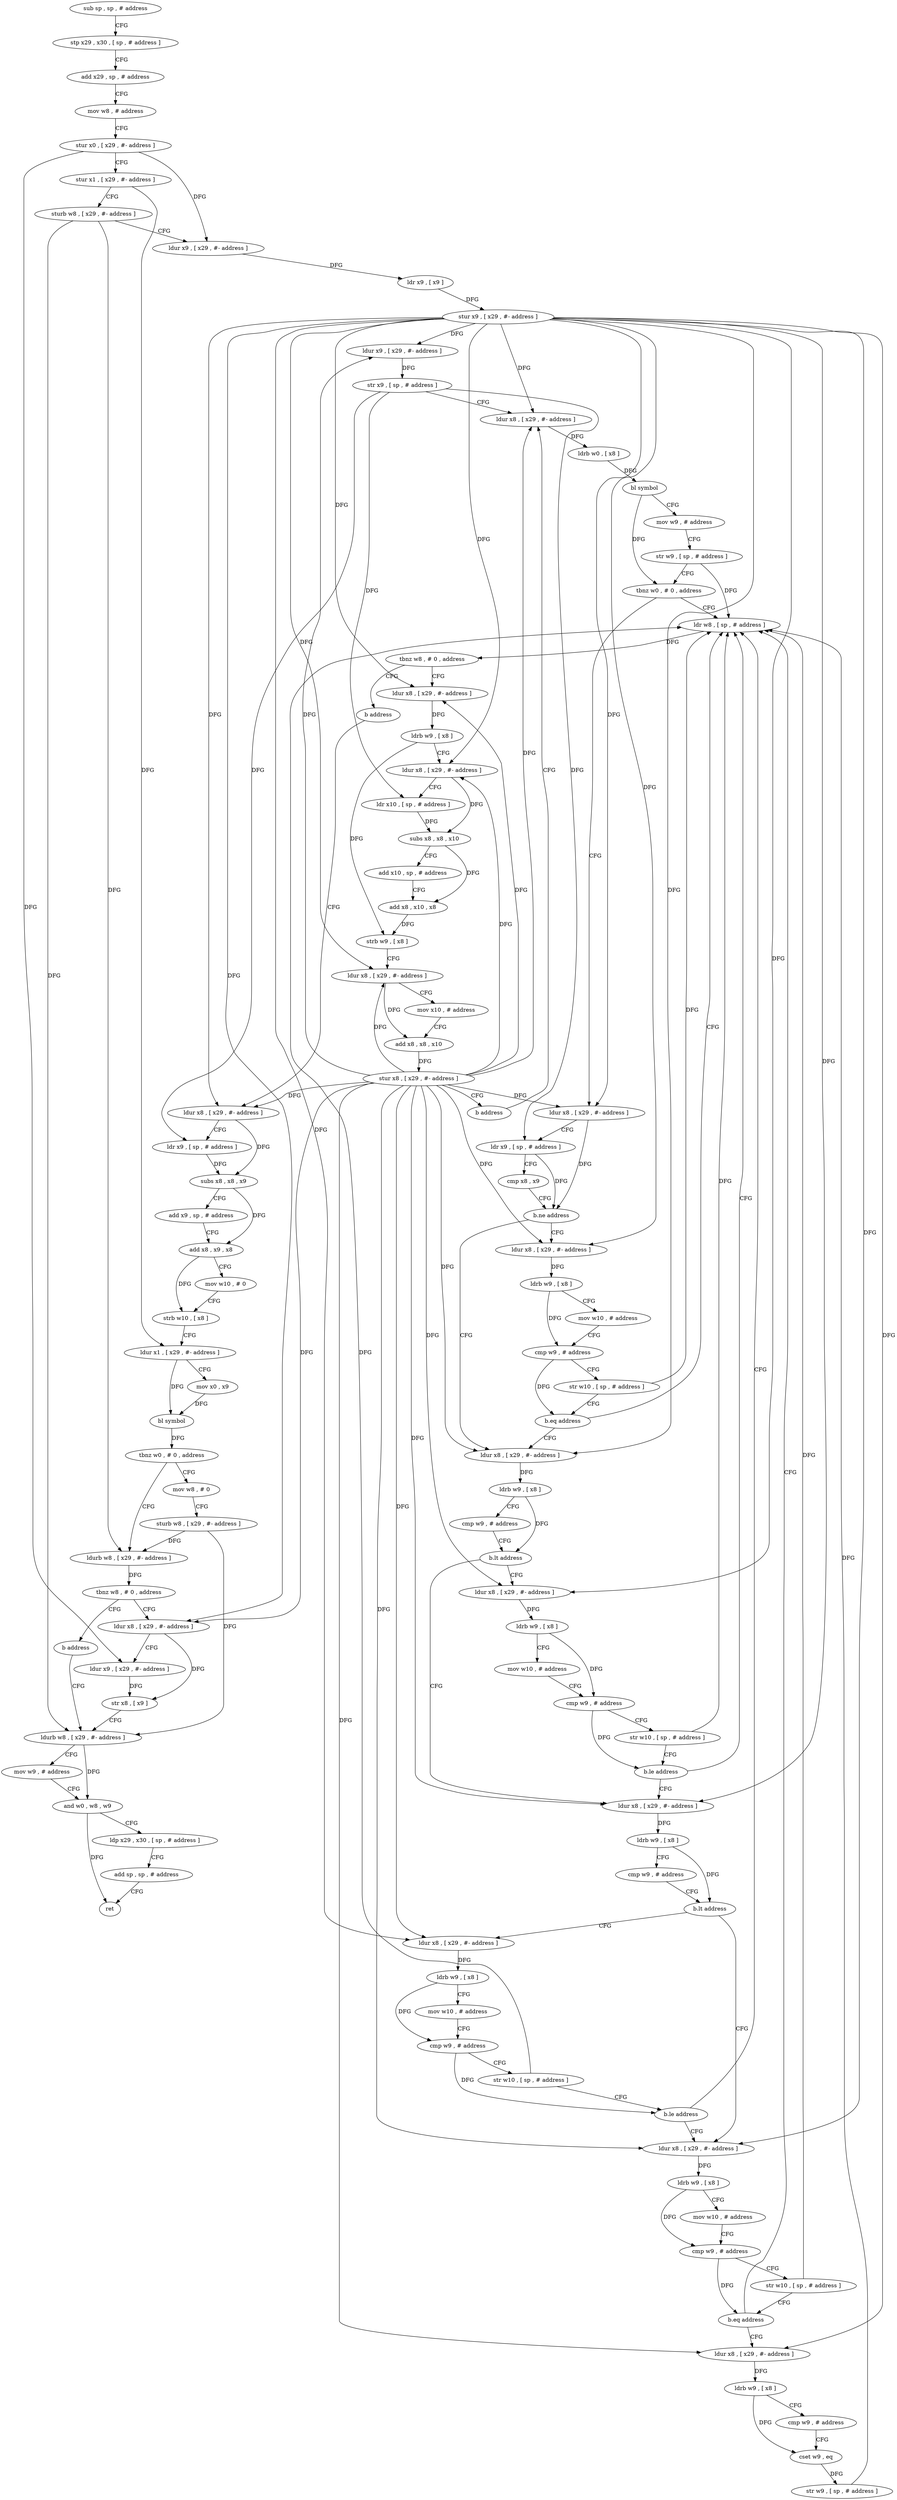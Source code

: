 digraph "func" {
"76660" [label = "sub sp , sp , # address" ]
"76664" [label = "stp x29 , x30 , [ sp , # address ]" ]
"76668" [label = "add x29 , sp , # address" ]
"76672" [label = "mov w8 , # address" ]
"76676" [label = "stur x0 , [ x29 , #- address ]" ]
"76680" [label = "stur x1 , [ x29 , #- address ]" ]
"76684" [label = "sturb w8 , [ x29 , #- address ]" ]
"76688" [label = "ldur x9 , [ x29 , #- address ]" ]
"76692" [label = "ldr x9 , [ x9 ]" ]
"76696" [label = "stur x9 , [ x29 , #- address ]" ]
"76700" [label = "ldur x9 , [ x29 , #- address ]" ]
"76704" [label = "str x9 , [ sp , # address ]" ]
"76708" [label = "ldur x8 , [ x29 , #- address ]" ]
"76896" [label = "ldr w8 , [ sp , # address ]" ]
"76900" [label = "tbnz w8 , # 0 , address" ]
"76908" [label = "ldur x8 , [ x29 , #- address ]" ]
"76904" [label = "b address" ]
"76732" [label = "ldur x8 , [ x29 , #- address ]" ]
"76736" [label = "ldr x9 , [ sp , # address ]" ]
"76740" [label = "cmp x8 , x9" ]
"76744" [label = "b.ne address" ]
"76772" [label = "ldur x8 , [ x29 , #- address ]" ]
"76748" [label = "ldur x8 , [ x29 , #- address ]" ]
"76912" [label = "ldrb w9 , [ x8 ]" ]
"76916" [label = "ldur x8 , [ x29 , #- address ]" ]
"76920" [label = "ldr x10 , [ sp , # address ]" ]
"76924" [label = "subs x8 , x8 , x10" ]
"76928" [label = "add x10 , sp , # address" ]
"76932" [label = "add x8 , x10 , x8" ]
"76936" [label = "strb w9 , [ x8 ]" ]
"76940" [label = "ldur x8 , [ x29 , #- address ]" ]
"76944" [label = "mov x10 , # address" ]
"76948" [label = "add x8 , x8 , x10" ]
"76952" [label = "stur x8 , [ x29 , #- address ]" ]
"76956" [label = "b address" ]
"76960" [label = "ldur x8 , [ x29 , #- address ]" ]
"76776" [label = "ldrb w9 , [ x8 ]" ]
"76780" [label = "cmp w9 , # address" ]
"76784" [label = "b.lt address" ]
"76812" [label = "ldur x8 , [ x29 , #- address ]" ]
"76788" [label = "ldur x8 , [ x29 , #- address ]" ]
"76752" [label = "ldrb w9 , [ x8 ]" ]
"76756" [label = "mov w10 , # address" ]
"76760" [label = "cmp w9 , # address" ]
"76764" [label = "str w10 , [ sp , # address ]" ]
"76768" [label = "b.eq address" ]
"76712" [label = "ldrb w0 , [ x8 ]" ]
"76716" [label = "bl symbol" ]
"76720" [label = "mov w9 , # address" ]
"76724" [label = "str w9 , [ sp , # address ]" ]
"76728" [label = "tbnz w0 , # 0 , address" ]
"76964" [label = "ldr x9 , [ sp , # address ]" ]
"76968" [label = "subs x8 , x8 , x9" ]
"76972" [label = "add x9 , sp , # address" ]
"76976" [label = "add x8 , x9 , x8" ]
"76980" [label = "mov w10 , # 0" ]
"76984" [label = "strb w10 , [ x8 ]" ]
"76988" [label = "ldur x1 , [ x29 , #- address ]" ]
"76992" [label = "mov x0 , x9" ]
"76996" [label = "bl symbol" ]
"77000" [label = "tbnz w0 , # 0 , address" ]
"77012" [label = "ldurb w8 , [ x29 , #- address ]" ]
"77004" [label = "mov w8 , # 0" ]
"76816" [label = "ldrb w9 , [ x8 ]" ]
"76820" [label = "cmp w9 , # address" ]
"76824" [label = "b.lt address" ]
"76852" [label = "ldur x8 , [ x29 , #- address ]" ]
"76828" [label = "ldur x8 , [ x29 , #- address ]" ]
"76792" [label = "ldrb w9 , [ x8 ]" ]
"76796" [label = "mov w10 , # address" ]
"76800" [label = "cmp w9 , # address" ]
"76804" [label = "str w10 , [ sp , # address ]" ]
"76808" [label = "b.le address" ]
"77016" [label = "tbnz w8 , # 0 , address" ]
"77024" [label = "ldur x8 , [ x29 , #- address ]" ]
"77020" [label = "b address" ]
"77008" [label = "sturb w8 , [ x29 , #- address ]" ]
"76856" [label = "ldrb w9 , [ x8 ]" ]
"76860" [label = "mov w10 , # address" ]
"76864" [label = "cmp w9 , # address" ]
"76868" [label = "str w10 , [ sp , # address ]" ]
"76872" [label = "b.eq address" ]
"76876" [label = "ldur x8 , [ x29 , #- address ]" ]
"76832" [label = "ldrb w9 , [ x8 ]" ]
"76836" [label = "mov w10 , # address" ]
"76840" [label = "cmp w9 , # address" ]
"76844" [label = "str w10 , [ sp , # address ]" ]
"76848" [label = "b.le address" ]
"77028" [label = "ldur x9 , [ x29 , #- address ]" ]
"77032" [label = "str x8 , [ x9 ]" ]
"77036" [label = "ldurb w8 , [ x29 , #- address ]" ]
"76880" [label = "ldrb w9 , [ x8 ]" ]
"76884" [label = "cmp w9 , # address" ]
"76888" [label = "cset w9 , eq" ]
"76892" [label = "str w9 , [ sp , # address ]" ]
"77040" [label = "mov w9 , # address" ]
"77044" [label = "and w0 , w8 , w9" ]
"77048" [label = "ldp x29 , x30 , [ sp , # address ]" ]
"77052" [label = "add sp , sp , # address" ]
"77056" [label = "ret" ]
"76660" -> "76664" [ label = "CFG" ]
"76664" -> "76668" [ label = "CFG" ]
"76668" -> "76672" [ label = "CFG" ]
"76672" -> "76676" [ label = "CFG" ]
"76676" -> "76680" [ label = "CFG" ]
"76676" -> "76688" [ label = "DFG" ]
"76676" -> "77028" [ label = "DFG" ]
"76680" -> "76684" [ label = "CFG" ]
"76680" -> "76988" [ label = "DFG" ]
"76684" -> "76688" [ label = "CFG" ]
"76684" -> "77012" [ label = "DFG" ]
"76684" -> "77036" [ label = "DFG" ]
"76688" -> "76692" [ label = "DFG" ]
"76692" -> "76696" [ label = "DFG" ]
"76696" -> "76700" [ label = "DFG" ]
"76696" -> "76708" [ label = "DFG" ]
"76696" -> "76732" [ label = "DFG" ]
"76696" -> "76908" [ label = "DFG" ]
"76696" -> "76916" [ label = "DFG" ]
"76696" -> "76940" [ label = "DFG" ]
"76696" -> "76772" [ label = "DFG" ]
"76696" -> "76748" [ label = "DFG" ]
"76696" -> "76960" [ label = "DFG" ]
"76696" -> "76812" [ label = "DFG" ]
"76696" -> "76788" [ label = "DFG" ]
"76696" -> "76852" [ label = "DFG" ]
"76696" -> "76828" [ label = "DFG" ]
"76696" -> "77024" [ label = "DFG" ]
"76696" -> "76876" [ label = "DFG" ]
"76700" -> "76704" [ label = "DFG" ]
"76704" -> "76708" [ label = "CFG" ]
"76704" -> "76736" [ label = "DFG" ]
"76704" -> "76920" [ label = "DFG" ]
"76704" -> "76964" [ label = "DFG" ]
"76708" -> "76712" [ label = "DFG" ]
"76896" -> "76900" [ label = "DFG" ]
"76900" -> "76908" [ label = "CFG" ]
"76900" -> "76904" [ label = "CFG" ]
"76908" -> "76912" [ label = "DFG" ]
"76904" -> "76960" [ label = "CFG" ]
"76732" -> "76736" [ label = "CFG" ]
"76732" -> "76744" [ label = "DFG" ]
"76736" -> "76740" [ label = "CFG" ]
"76736" -> "76744" [ label = "DFG" ]
"76740" -> "76744" [ label = "CFG" ]
"76744" -> "76772" [ label = "CFG" ]
"76744" -> "76748" [ label = "CFG" ]
"76772" -> "76776" [ label = "DFG" ]
"76748" -> "76752" [ label = "DFG" ]
"76912" -> "76916" [ label = "CFG" ]
"76912" -> "76936" [ label = "DFG" ]
"76916" -> "76920" [ label = "CFG" ]
"76916" -> "76924" [ label = "DFG" ]
"76920" -> "76924" [ label = "DFG" ]
"76924" -> "76928" [ label = "CFG" ]
"76924" -> "76932" [ label = "DFG" ]
"76928" -> "76932" [ label = "CFG" ]
"76932" -> "76936" [ label = "DFG" ]
"76936" -> "76940" [ label = "CFG" ]
"76940" -> "76944" [ label = "CFG" ]
"76940" -> "76948" [ label = "DFG" ]
"76944" -> "76948" [ label = "CFG" ]
"76948" -> "76952" [ label = "DFG" ]
"76952" -> "76956" [ label = "CFG" ]
"76952" -> "76700" [ label = "DFG" ]
"76952" -> "76708" [ label = "DFG" ]
"76952" -> "76732" [ label = "DFG" ]
"76952" -> "76908" [ label = "DFG" ]
"76952" -> "76916" [ label = "DFG" ]
"76952" -> "76940" [ label = "DFG" ]
"76952" -> "76772" [ label = "DFG" ]
"76952" -> "76748" [ label = "DFG" ]
"76952" -> "76960" [ label = "DFG" ]
"76952" -> "76812" [ label = "DFG" ]
"76952" -> "76788" [ label = "DFG" ]
"76952" -> "76852" [ label = "DFG" ]
"76952" -> "76828" [ label = "DFG" ]
"76952" -> "77024" [ label = "DFG" ]
"76952" -> "76876" [ label = "DFG" ]
"76956" -> "76708" [ label = "CFG" ]
"76960" -> "76964" [ label = "CFG" ]
"76960" -> "76968" [ label = "DFG" ]
"76776" -> "76780" [ label = "CFG" ]
"76776" -> "76784" [ label = "DFG" ]
"76780" -> "76784" [ label = "CFG" ]
"76784" -> "76812" [ label = "CFG" ]
"76784" -> "76788" [ label = "CFG" ]
"76812" -> "76816" [ label = "DFG" ]
"76788" -> "76792" [ label = "DFG" ]
"76752" -> "76756" [ label = "CFG" ]
"76752" -> "76760" [ label = "DFG" ]
"76756" -> "76760" [ label = "CFG" ]
"76760" -> "76764" [ label = "CFG" ]
"76760" -> "76768" [ label = "DFG" ]
"76764" -> "76768" [ label = "CFG" ]
"76764" -> "76896" [ label = "DFG" ]
"76768" -> "76896" [ label = "CFG" ]
"76768" -> "76772" [ label = "CFG" ]
"76712" -> "76716" [ label = "DFG" ]
"76716" -> "76720" [ label = "CFG" ]
"76716" -> "76728" [ label = "DFG" ]
"76720" -> "76724" [ label = "CFG" ]
"76724" -> "76728" [ label = "CFG" ]
"76724" -> "76896" [ label = "DFG" ]
"76728" -> "76896" [ label = "CFG" ]
"76728" -> "76732" [ label = "CFG" ]
"76964" -> "76968" [ label = "DFG" ]
"76968" -> "76972" [ label = "CFG" ]
"76968" -> "76976" [ label = "DFG" ]
"76972" -> "76976" [ label = "CFG" ]
"76976" -> "76980" [ label = "CFG" ]
"76976" -> "76984" [ label = "DFG" ]
"76980" -> "76984" [ label = "CFG" ]
"76984" -> "76988" [ label = "CFG" ]
"76988" -> "76992" [ label = "CFG" ]
"76988" -> "76996" [ label = "DFG" ]
"76992" -> "76996" [ label = "DFG" ]
"76996" -> "77000" [ label = "DFG" ]
"77000" -> "77012" [ label = "CFG" ]
"77000" -> "77004" [ label = "CFG" ]
"77012" -> "77016" [ label = "DFG" ]
"77004" -> "77008" [ label = "CFG" ]
"76816" -> "76820" [ label = "CFG" ]
"76816" -> "76824" [ label = "DFG" ]
"76820" -> "76824" [ label = "CFG" ]
"76824" -> "76852" [ label = "CFG" ]
"76824" -> "76828" [ label = "CFG" ]
"76852" -> "76856" [ label = "DFG" ]
"76828" -> "76832" [ label = "DFG" ]
"76792" -> "76796" [ label = "CFG" ]
"76792" -> "76800" [ label = "DFG" ]
"76796" -> "76800" [ label = "CFG" ]
"76800" -> "76804" [ label = "CFG" ]
"76800" -> "76808" [ label = "DFG" ]
"76804" -> "76808" [ label = "CFG" ]
"76804" -> "76896" [ label = "DFG" ]
"76808" -> "76896" [ label = "CFG" ]
"76808" -> "76812" [ label = "CFG" ]
"77016" -> "77024" [ label = "CFG" ]
"77016" -> "77020" [ label = "CFG" ]
"77024" -> "77028" [ label = "CFG" ]
"77024" -> "77032" [ label = "DFG" ]
"77020" -> "77036" [ label = "CFG" ]
"77008" -> "77012" [ label = "DFG" ]
"77008" -> "77036" [ label = "DFG" ]
"76856" -> "76860" [ label = "CFG" ]
"76856" -> "76864" [ label = "DFG" ]
"76860" -> "76864" [ label = "CFG" ]
"76864" -> "76868" [ label = "CFG" ]
"76864" -> "76872" [ label = "DFG" ]
"76868" -> "76872" [ label = "CFG" ]
"76868" -> "76896" [ label = "DFG" ]
"76872" -> "76896" [ label = "CFG" ]
"76872" -> "76876" [ label = "CFG" ]
"76876" -> "76880" [ label = "DFG" ]
"76832" -> "76836" [ label = "CFG" ]
"76832" -> "76840" [ label = "DFG" ]
"76836" -> "76840" [ label = "CFG" ]
"76840" -> "76844" [ label = "CFG" ]
"76840" -> "76848" [ label = "DFG" ]
"76844" -> "76848" [ label = "CFG" ]
"76844" -> "76896" [ label = "DFG" ]
"76848" -> "76896" [ label = "CFG" ]
"76848" -> "76852" [ label = "CFG" ]
"77028" -> "77032" [ label = "DFG" ]
"77032" -> "77036" [ label = "CFG" ]
"77036" -> "77040" [ label = "CFG" ]
"77036" -> "77044" [ label = "DFG" ]
"76880" -> "76884" [ label = "CFG" ]
"76880" -> "76888" [ label = "DFG" ]
"76884" -> "76888" [ label = "CFG" ]
"76888" -> "76892" [ label = "DFG" ]
"76892" -> "76896" [ label = "DFG" ]
"77040" -> "77044" [ label = "CFG" ]
"77044" -> "77048" [ label = "CFG" ]
"77044" -> "77056" [ label = "DFG" ]
"77048" -> "77052" [ label = "CFG" ]
"77052" -> "77056" [ label = "CFG" ]
}
